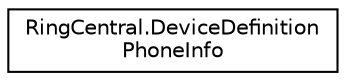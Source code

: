 digraph "Graphical Class Hierarchy"
{
 // LATEX_PDF_SIZE
  edge [fontname="Helvetica",fontsize="10",labelfontname="Helvetica",labelfontsize="10"];
  node [fontname="Helvetica",fontsize="10",shape=record];
  rankdir="LR";
  Node0 [label="RingCentral.DeviceDefinition\lPhoneInfo",height=0.2,width=0.4,color="black", fillcolor="white", style="filled",URL="$classRingCentral_1_1DeviceDefinitionPhoneInfo.html",tooltip=" "];
}

